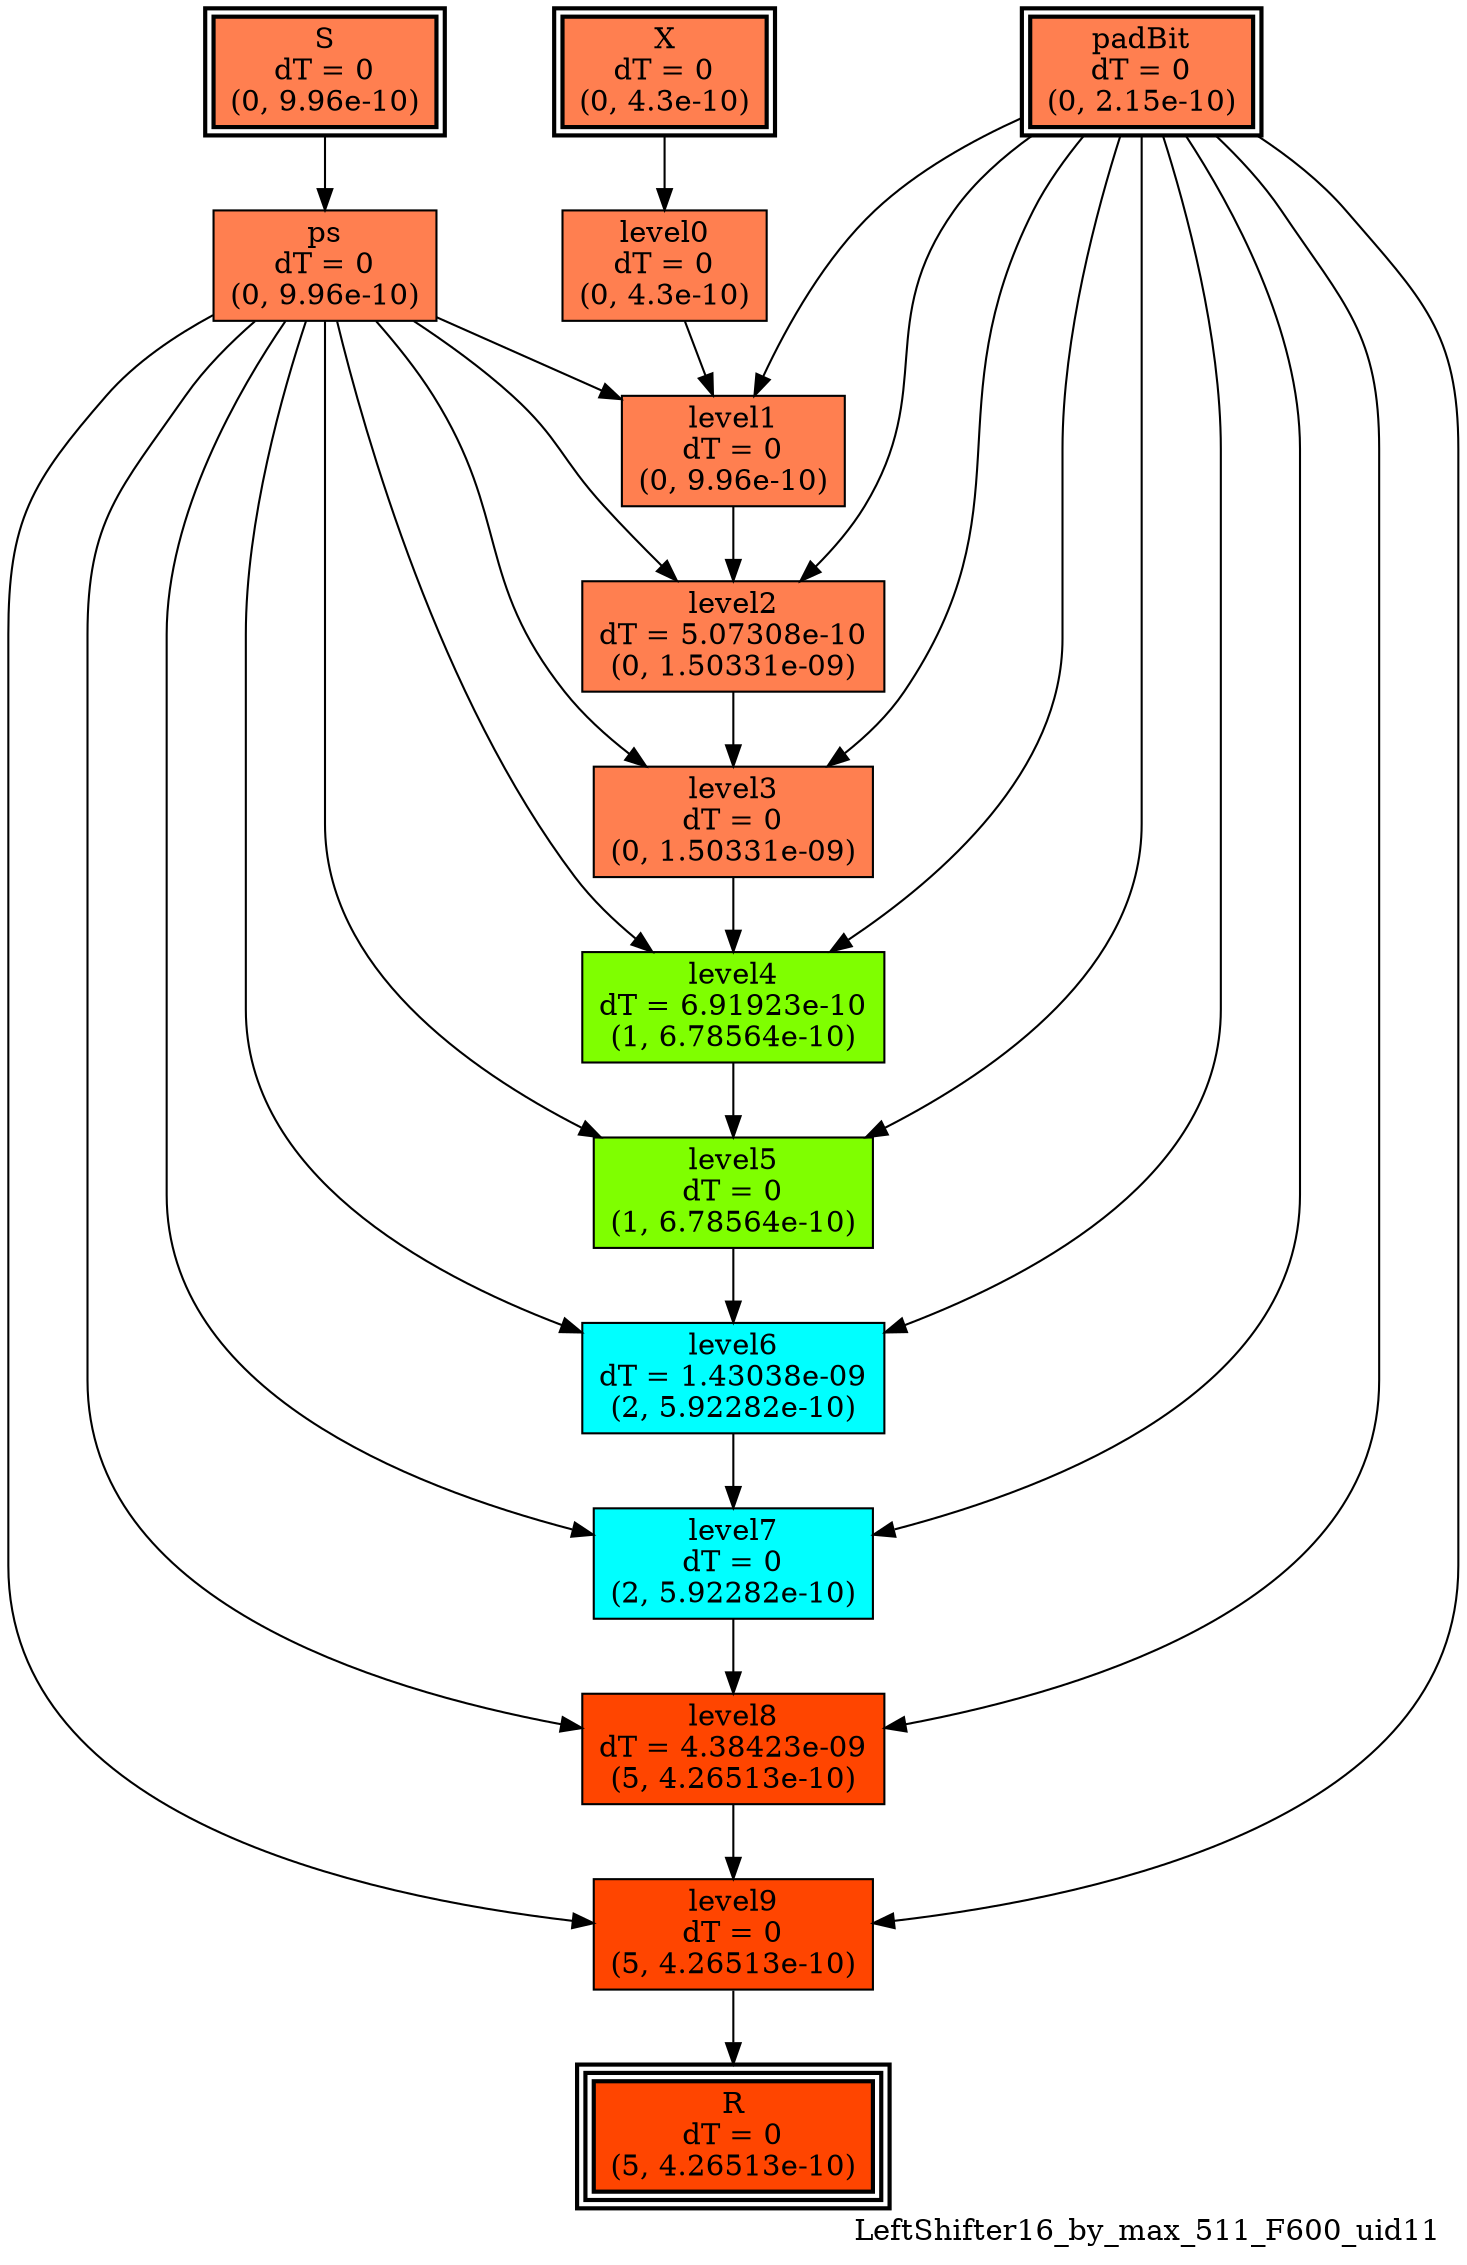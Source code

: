 digraph LeftShifter16_by_max_511_F600_uid11
{
	//graph drawing options
	label=LeftShifter16_by_max_511_F600_uid11;
	labelloc=bottom;
	labeljust=right;
	ratio=auto;
	nodesep=0.25;
	ranksep=0.5;

	//input/output signals of operator LeftShifter16_by_max_511_F600_uid11
	X__LeftShifter16_by_max_511_F600_uid11 [ label="X\ndT = 0\n(0, 4.3e-10)", shape=box, color=black, style="bold, filled", fillcolor=coral, peripheries=2 ];
	S__LeftShifter16_by_max_511_F600_uid11 [ label="S\ndT = 0\n(0, 9.96e-10)", shape=box, color=black, style="bold, filled", fillcolor=coral, peripheries=2 ];
	padBit__LeftShifter16_by_max_511_F600_uid11 [ label="padBit\ndT = 0\n(0, 2.15e-10)", shape=box, color=black, style="bold, filled", fillcolor=coral, peripheries=2 ];
	R__LeftShifter16_by_max_511_F600_uid11 [ label="R\ndT = 0\n(5, 4.26513e-10)", shape=box, color=black, style="bold, filled", fillcolor=orangered, peripheries=3 ];
	{rank=same X__LeftShifter16_by_max_511_F600_uid11, S__LeftShifter16_by_max_511_F600_uid11, padBit__LeftShifter16_by_max_511_F600_uid11};
	{rank=same R__LeftShifter16_by_max_511_F600_uid11};
	//internal signals of operator LeftShifter16_by_max_511_F600_uid11
	ps__LeftShifter16_by_max_511_F600_uid11 [ label="ps\ndT = 0\n(0, 9.96e-10)", shape=box, color=black, style=filled, fillcolor=coral, peripheries=1 ];
	level0__LeftShifter16_by_max_511_F600_uid11 [ label="level0\ndT = 0\n(0, 4.3e-10)", shape=box, color=black, style=filled, fillcolor=coral, peripheries=1 ];
	level1__LeftShifter16_by_max_511_F600_uid11 [ label="level1\ndT = 0\n(0, 9.96e-10)", shape=box, color=black, style=filled, fillcolor=coral, peripheries=1 ];
	level2__LeftShifter16_by_max_511_F600_uid11 [ label="level2\ndT = 5.07308e-10\n(0, 1.50331e-09)", shape=box, color=black, style=filled, fillcolor=coral, peripheries=1 ];
	level3__LeftShifter16_by_max_511_F600_uid11 [ label="level3\ndT = 0\n(0, 1.50331e-09)", shape=box, color=black, style=filled, fillcolor=coral, peripheries=1 ];
	level4__LeftShifter16_by_max_511_F600_uid11 [ label="level4\ndT = 6.91923e-10\n(1, 6.78564e-10)", shape=box, color=black, style=filled, fillcolor=chartreuse, peripheries=1 ];
	level5__LeftShifter16_by_max_511_F600_uid11 [ label="level5\ndT = 0\n(1, 6.78564e-10)", shape=box, color=black, style=filled, fillcolor=chartreuse, peripheries=1 ];
	level6__LeftShifter16_by_max_511_F600_uid11 [ label="level6\ndT = 1.43038e-09\n(2, 5.92282e-10)", shape=box, color=black, style=filled, fillcolor=cyan, peripheries=1 ];
	level7__LeftShifter16_by_max_511_F600_uid11 [ label="level7\ndT = 0\n(2, 5.92282e-10)", shape=box, color=black, style=filled, fillcolor=cyan, peripheries=1 ];
	level8__LeftShifter16_by_max_511_F600_uid11 [ label="level8\ndT = 4.38423e-09\n(5, 4.26513e-10)", shape=box, color=black, style=filled, fillcolor=orangered, peripheries=1 ];
	level9__LeftShifter16_by_max_511_F600_uid11 [ label="level9\ndT = 0\n(5, 4.26513e-10)", shape=box, color=black, style=filled, fillcolor=orangered, peripheries=1 ];

	//subcomponents of operator LeftShifter16_by_max_511_F600_uid11

	//input and internal signal connections of operator LeftShifter16_by_max_511_F600_uid11
	X__LeftShifter16_by_max_511_F600_uid11 -> level0__LeftShifter16_by_max_511_F600_uid11 [ arrowhead=normal, arrowsize=1.0, arrowtail=normal, color=black, dir=forward  ];
	S__LeftShifter16_by_max_511_F600_uid11 -> ps__LeftShifter16_by_max_511_F600_uid11 [ arrowhead=normal, arrowsize=1.0, arrowtail=normal, color=black, dir=forward  ];
	padBit__LeftShifter16_by_max_511_F600_uid11 -> level1__LeftShifter16_by_max_511_F600_uid11 [ arrowhead=normal, arrowsize=1.0, arrowtail=normal, color=black, dir=forward  ];
	padBit__LeftShifter16_by_max_511_F600_uid11 -> level2__LeftShifter16_by_max_511_F600_uid11 [ arrowhead=normal, arrowsize=1.0, arrowtail=normal, color=black, dir=forward  ];
	padBit__LeftShifter16_by_max_511_F600_uid11 -> level3__LeftShifter16_by_max_511_F600_uid11 [ arrowhead=normal, arrowsize=1.0, arrowtail=normal, color=black, dir=forward  ];
	padBit__LeftShifter16_by_max_511_F600_uid11 -> level4__LeftShifter16_by_max_511_F600_uid11 [ arrowhead=normal, arrowsize=1.0, arrowtail=normal, color=black, dir=forward  ];
	padBit__LeftShifter16_by_max_511_F600_uid11 -> level5__LeftShifter16_by_max_511_F600_uid11 [ arrowhead=normal, arrowsize=1.0, arrowtail=normal, color=black, dir=forward  ];
	padBit__LeftShifter16_by_max_511_F600_uid11 -> level6__LeftShifter16_by_max_511_F600_uid11 [ arrowhead=normal, arrowsize=1.0, arrowtail=normal, color=black, dir=forward  ];
	padBit__LeftShifter16_by_max_511_F600_uid11 -> level7__LeftShifter16_by_max_511_F600_uid11 [ arrowhead=normal, arrowsize=1.0, arrowtail=normal, color=black, dir=forward  ];
	padBit__LeftShifter16_by_max_511_F600_uid11 -> level8__LeftShifter16_by_max_511_F600_uid11 [ arrowhead=normal, arrowsize=1.0, arrowtail=normal, color=black, dir=forward  ];
	padBit__LeftShifter16_by_max_511_F600_uid11 -> level9__LeftShifter16_by_max_511_F600_uid11 [ arrowhead=normal, arrowsize=1.0, arrowtail=normal, color=black, dir=forward  ];
	ps__LeftShifter16_by_max_511_F600_uid11 -> level1__LeftShifter16_by_max_511_F600_uid11 [ arrowhead=normal, arrowsize=1.0, arrowtail=normal, color=black, dir=forward  ];
	ps__LeftShifter16_by_max_511_F600_uid11 -> level2__LeftShifter16_by_max_511_F600_uid11 [ arrowhead=normal, arrowsize=1.0, arrowtail=normal, color=black, dir=forward  ];
	ps__LeftShifter16_by_max_511_F600_uid11 -> level3__LeftShifter16_by_max_511_F600_uid11 [ arrowhead=normal, arrowsize=1.0, arrowtail=normal, color=black, dir=forward  ];
	ps__LeftShifter16_by_max_511_F600_uid11 -> level4__LeftShifter16_by_max_511_F600_uid11 [ arrowhead=normal, arrowsize=1.0, arrowtail=normal, color=black, dir=forward  ];
	ps__LeftShifter16_by_max_511_F600_uid11 -> level5__LeftShifter16_by_max_511_F600_uid11 [ arrowhead=normal, arrowsize=1.0, arrowtail=normal, color=black, dir=forward  ];
	ps__LeftShifter16_by_max_511_F600_uid11 -> level6__LeftShifter16_by_max_511_F600_uid11 [ arrowhead=normal, arrowsize=1.0, arrowtail=normal, color=black, dir=forward  ];
	ps__LeftShifter16_by_max_511_F600_uid11 -> level7__LeftShifter16_by_max_511_F600_uid11 [ arrowhead=normal, arrowsize=1.0, arrowtail=normal, color=black, dir=forward  ];
	ps__LeftShifter16_by_max_511_F600_uid11 -> level8__LeftShifter16_by_max_511_F600_uid11 [ arrowhead=normal, arrowsize=1.0, arrowtail=normal, color=black, dir=forward  ];
	ps__LeftShifter16_by_max_511_F600_uid11 -> level9__LeftShifter16_by_max_511_F600_uid11 [ arrowhead=normal, arrowsize=1.0, arrowtail=normal, color=black, dir=forward  ];
	level0__LeftShifter16_by_max_511_F600_uid11 -> level1__LeftShifter16_by_max_511_F600_uid11 [ arrowhead=normal, arrowsize=1.0, arrowtail=normal, color=black, dir=forward  ];
	level1__LeftShifter16_by_max_511_F600_uid11 -> level2__LeftShifter16_by_max_511_F600_uid11 [ arrowhead=normal, arrowsize=1.0, arrowtail=normal, color=black, dir=forward  ];
	level2__LeftShifter16_by_max_511_F600_uid11 -> level3__LeftShifter16_by_max_511_F600_uid11 [ arrowhead=normal, arrowsize=1.0, arrowtail=normal, color=black, dir=forward  ];
	level3__LeftShifter16_by_max_511_F600_uid11 -> level4__LeftShifter16_by_max_511_F600_uid11 [ arrowhead=normal, arrowsize=1.0, arrowtail=normal, color=black, dir=forward  ];
	level4__LeftShifter16_by_max_511_F600_uid11 -> level5__LeftShifter16_by_max_511_F600_uid11 [ arrowhead=normal, arrowsize=1.0, arrowtail=normal, color=black, dir=forward  ];
	level5__LeftShifter16_by_max_511_F600_uid11 -> level6__LeftShifter16_by_max_511_F600_uid11 [ arrowhead=normal, arrowsize=1.0, arrowtail=normal, color=black, dir=forward  ];
	level6__LeftShifter16_by_max_511_F600_uid11 -> level7__LeftShifter16_by_max_511_F600_uid11 [ arrowhead=normal, arrowsize=1.0, arrowtail=normal, color=black, dir=forward  ];
	level7__LeftShifter16_by_max_511_F600_uid11 -> level8__LeftShifter16_by_max_511_F600_uid11 [ arrowhead=normal, arrowsize=1.0, arrowtail=normal, color=black, dir=forward  ];
	level8__LeftShifter16_by_max_511_F600_uid11 -> level9__LeftShifter16_by_max_511_F600_uid11 [ arrowhead=normal, arrowsize=1.0, arrowtail=normal, color=black, dir=forward  ];
	level9__LeftShifter16_by_max_511_F600_uid11 -> R__LeftShifter16_by_max_511_F600_uid11 [ arrowhead=normal, arrowsize=1.0, arrowtail=normal, color=black, dir=forward  ];
}

